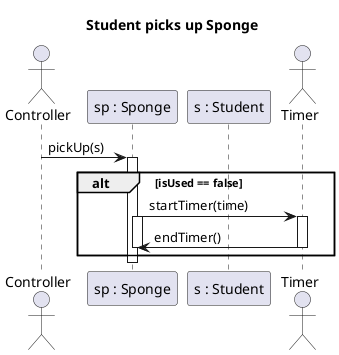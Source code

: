 @startuml student_picks_up_sponge
title Student picks up Sponge

actor Controller as C order 0
participant "s : Student" as s order 20
participant "sp : Sponge" as sp order 10
actor Timer as t order 1000

C -> sp : pickUp(s)
Activate sp
alt isUsed == false
sp -> t : startTimer(time)
Activate t
Activate sp
t -> sp : endTimer()
Deactivate sp
Deactivate t
end
Deactivate sp


@enduml
